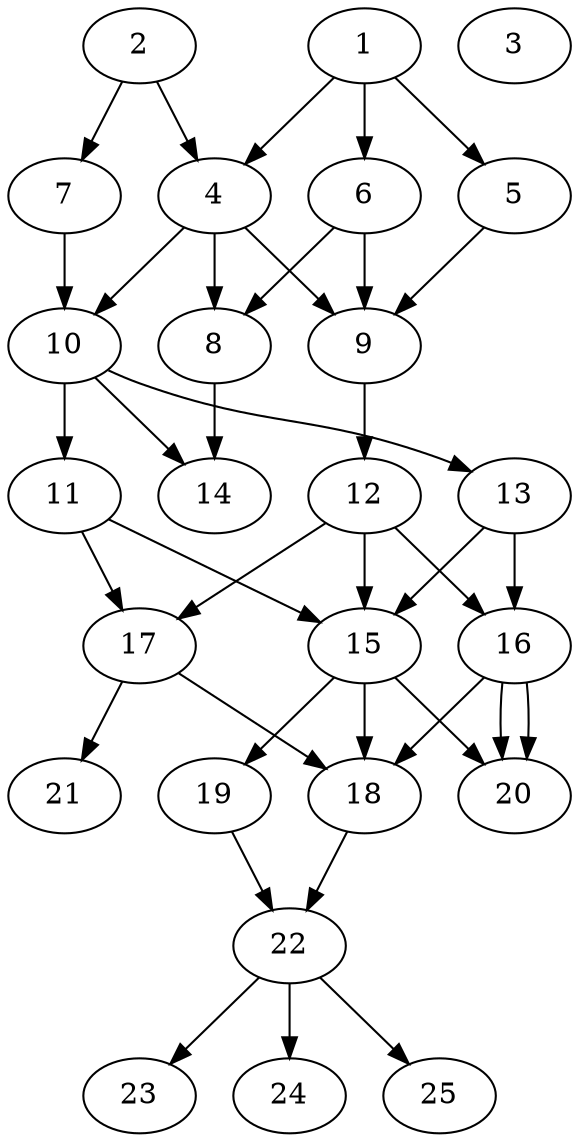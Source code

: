 // DAG automatically generated by daggen at Tue Aug  6 16:26:47 2019
// ./daggen --dot -n 25 --ccr 0.3 --fat 0.4 --regular 0.5 --density 0.7 --mindata 5242880 --maxdata 52428800 
digraph G {
  1 [size="89924267", alpha="0.13", expect_size="26977280"] 
  1 -> 4 [size ="26977280"]
  1 -> 5 [size ="26977280"]
  1 -> 6 [size ="26977280"]
  2 [size="93651627", alpha="0.17", expect_size="28095488"] 
  2 -> 4 [size ="28095488"]
  2 -> 7 [size ="28095488"]
  3 [size="131819520", alpha="0.16", expect_size="39545856"] 
  4 [size="148978347", alpha="0.06", expect_size="44693504"] 
  4 -> 8 [size ="44693504"]
  4 -> 9 [size ="44693504"]
  4 -> 10 [size ="44693504"]
  5 [size="153043627", alpha="0.01", expect_size="45913088"] 
  5 -> 9 [size ="45913088"]
  6 [size="23569067", alpha="0.14", expect_size="7070720"] 
  6 -> 8 [size ="7070720"]
  6 -> 9 [size ="7070720"]
  7 [size="61566293", alpha="0.08", expect_size="18469888"] 
  7 -> 10 [size ="18469888"]
  8 [size="119255040", alpha="0.19", expect_size="35776512"] 
  8 -> 14 [size ="35776512"]
  9 [size="94399147", alpha="0.16", expect_size="28319744"] 
  9 -> 12 [size ="28319744"]
  10 [size="32829440", alpha="0.18", expect_size="9848832"] 
  10 -> 11 [size ="9848832"]
  10 -> 13 [size ="9848832"]
  10 -> 14 [size ="9848832"]
  11 [size="131508907", alpha="0.07", expect_size="39452672"] 
  11 -> 15 [size ="39452672"]
  11 -> 17 [size ="39452672"]
  12 [size="75448320", alpha="0.06", expect_size="22634496"] 
  12 -> 15 [size ="22634496"]
  12 -> 16 [size ="22634496"]
  12 -> 17 [size ="22634496"]
  13 [size="54289067", alpha="0.10", expect_size="16286720"] 
  13 -> 15 [size ="16286720"]
  13 -> 16 [size ="16286720"]
  14 [size="19715413", alpha="0.05", expect_size="5914624"] 
  15 [size="64054613", alpha="0.16", expect_size="19216384"] 
  15 -> 18 [size ="19216384"]
  15 -> 19 [size ="19216384"]
  15 -> 20 [size ="19216384"]
  16 [size="74195627", alpha="0.05", expect_size="22258688"] 
  16 -> 18 [size ="22258688"]
  16 -> 20 [size ="22258688"]
  16 -> 20 [size ="22258688"]
  17 [size="29351253", alpha="0.03", expect_size="8805376"] 
  17 -> 18 [size ="8805376"]
  17 -> 21 [size ="8805376"]
  18 [size="89398613", alpha="0.07", expect_size="26819584"] 
  18 -> 22 [size ="26819584"]
  19 [size="84671147", alpha="0.04", expect_size="25401344"] 
  19 -> 22 [size ="25401344"]
  20 [size="55371093", alpha="0.02", expect_size="16611328"] 
  21 [size="40802987", alpha="0.09", expect_size="12240896"] 
  22 [size="93859840", alpha="0.05", expect_size="28157952"] 
  22 -> 23 [size ="28157952"]
  22 -> 24 [size ="28157952"]
  22 -> 25 [size ="28157952"]
  23 [size="143909547", alpha="0.16", expect_size="43172864"] 
  24 [size="68457813", alpha="0.04", expect_size="20537344"] 
  25 [size="108861440", alpha="0.09", expect_size="32658432"] 
}
